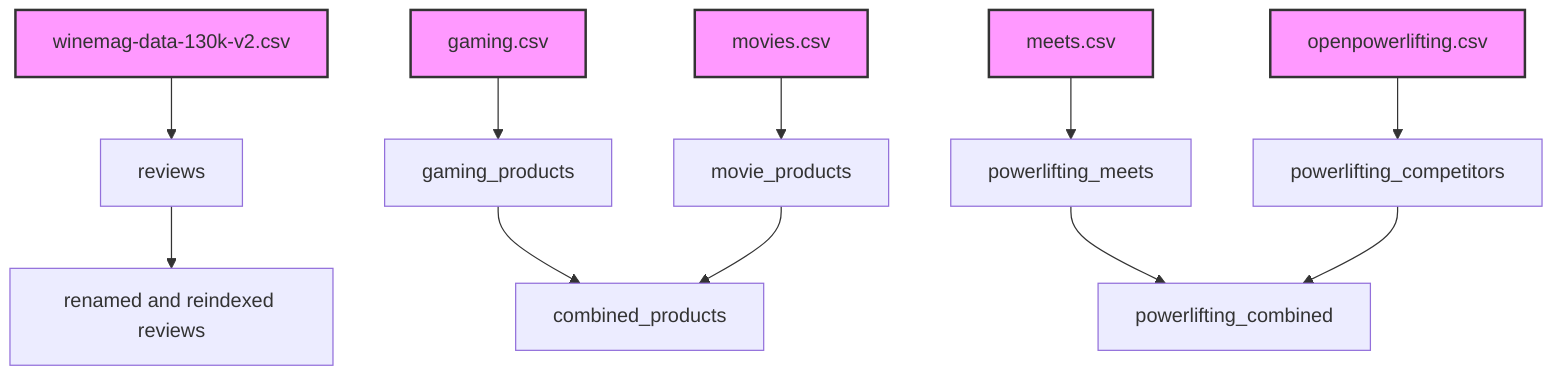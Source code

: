 flowchart TD
    %% Data Sources
    A[winemag-data-130k-v2.csv]:::dataSource --> B[reviews]
    C[gaming.csv]:::dataSource --> D[gaming_products]
    E[movies.csv]:::dataSource --> F[movie_products]
    G[meets.csv]:::dataSource --> H[powerlifting_meets]
    I[openpowerlifting.csv]:::dataSource --> J[powerlifting_competitors]

    %% Data Variables and Transformations
    B --> K[renamed and reindexed reviews]
    D --> L[combined_products]
    F --> L
    H --> M[powerlifting_combined]
    J --> M

    %% Custom Styling
    classDef dataSource fill:#f9f,stroke:#333,stroke-width:2px;

    %% Node Comments
    %% A: Represents the file containing wine reviews
    %% B: DataFrame containing wine reviews
    %% C: Represents the file with product links from r/gaming
    %% D: DataFrame with products from r/gaming
    %% E: Represents the file with product links from r/movies
    %% F: DataFrame with products from r/movies
    %% G: The file with data on powerlifting meets
    %% H: DataFrame with powerlifting meets data
    %% I: The file with data on powerlifting competitors
    %% J: DataFrame with powerlifting competitors
    %% K: Renamed and reindexed DataFrame of reviews
    %% L: Combined DataFrame of gaming and movie products
    %% M: Combined DataFrame of powerlifting meets and competitors